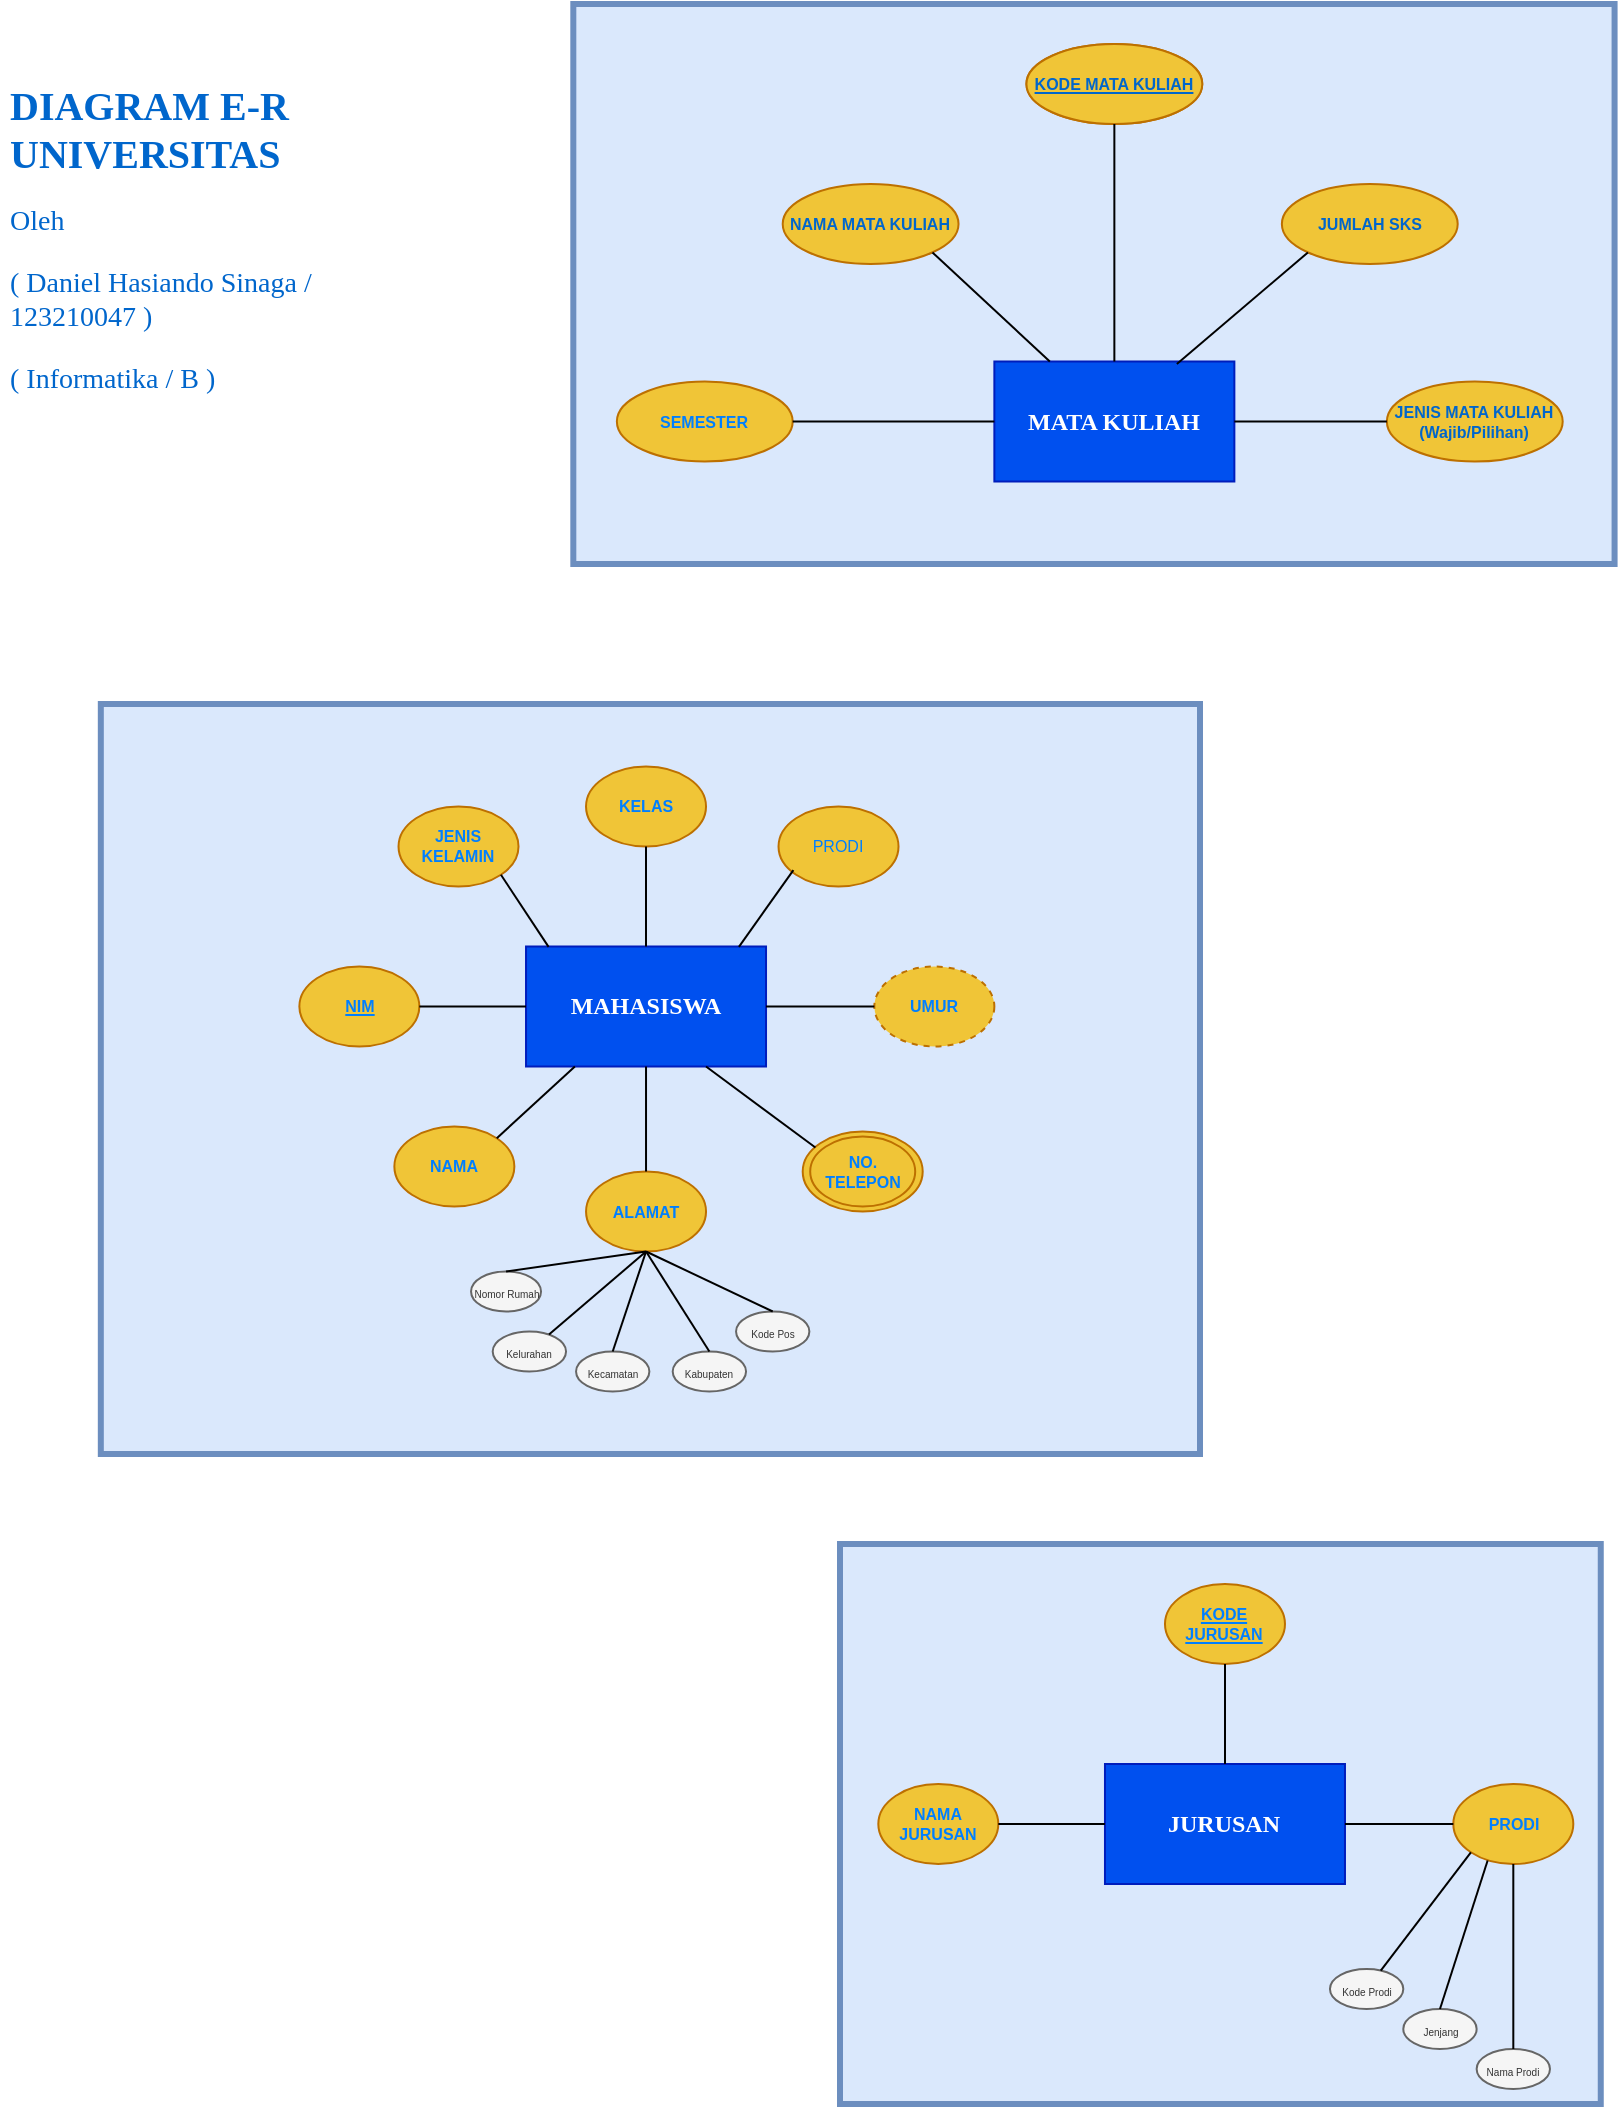 <mxfile version="15.2.1" type="github">
  <diagram id="YGRb14ayEF1kDPeHTtl0" name="Page-1">
    <mxGraphModel dx="1183" dy="704" grid="1" gridSize="10" guides="1" tooltips="1" connect="1" arrows="1" fold="1" page="1" pageScale="1" pageWidth="850" pageHeight="1100" math="0" shadow="0">
      <root>
        <mxCell id="0" />
        <mxCell id="1" parent="0" />
        <mxCell id="BNGxO91Nr3jjP6Xz5jxc-184" value="" style="rounded=0;whiteSpace=wrap;html=1;labelBackgroundColor=default;fontSize=7;fillColor=#dae8fc;strokeColor=#6c8ebf;strokeWidth=3;" vertex="1" parent="1">
          <mxGeometry x="440" y="790" width="380.38" height="280" as="geometry" />
        </mxCell>
        <mxCell id="BNGxO91Nr3jjP6Xz5jxc-183" value="" style="rounded=0;whiteSpace=wrap;html=1;labelBackgroundColor=default;fontSize=7;fillColor=#dae8fc;strokeColor=#6c8ebf;strokeWidth=3;" vertex="1" parent="1">
          <mxGeometry x="70.41" y="370" width="549.59" height="375" as="geometry" />
        </mxCell>
        <mxCell id="BNGxO91Nr3jjP6Xz5jxc-182" value="" style="rounded=0;whiteSpace=wrap;html=1;labelBackgroundColor=default;fontSize=7;fillColor=#dae8fc;strokeColor=#6c8ebf;strokeWidth=3;" vertex="1" parent="1">
          <mxGeometry x="306.66" y="20" width="520.63" height="280" as="geometry" />
        </mxCell>
        <mxCell id="ppUznr6c5s3xYXmo9qjN-1" value="MAHASISWA" style="rounded=0;whiteSpace=wrap;html=1;fillColor=#0050ef;strokeColor=#001DBC;fontColor=#ffffff;fontFamily=Verdana;fontStyle=1" parent="1" vertex="1">
          <mxGeometry x="283.01" y="491.25" width="120" height="60" as="geometry" />
        </mxCell>
        <mxCell id="ppUznr6c5s3xYXmo9qjN-67" value="NAMA" style="ellipse;whiteSpace=wrap;html=1;fontSize=8;strokeColor=#BD7000;fontColor=#007FFF;fillColor=#F0C537;fontStyle=1" parent="1" vertex="1">
          <mxGeometry x="217.18" y="581.25" width="60" height="40" as="geometry" />
        </mxCell>
        <mxCell id="ppUznr6c5s3xYXmo9qjN-68" value="&lt;u&gt;NIM&lt;/u&gt;" style="ellipse;whiteSpace=wrap;html=1;fontSize=8;strokeColor=#BD7000;fontColor=#007FFF;fillColor=#F0C537;fontStyle=1" parent="1" vertex="1">
          <mxGeometry x="169.68" y="501.25" width="60" height="40" as="geometry" />
        </mxCell>
        <mxCell id="ppUznr6c5s3xYXmo9qjN-69" value="JENIS KELAMIN" style="ellipse;whiteSpace=wrap;html=1;fontSize=8;strokeColor=#BD7000;fontColor=#007FFF;fillColor=#F0C537;fontStyle=1" parent="1" vertex="1">
          <mxGeometry x="219.26" y="421.25" width="60" height="40" as="geometry" />
        </mxCell>
        <mxCell id="ppUznr6c5s3xYXmo9qjN-70" value="ALAMAT" style="ellipse;whiteSpace=wrap;html=1;fontSize=8;strokeColor=#BD7000;fontColor=#007FFF;fillColor=#F0C537;fontStyle=1" parent="1" vertex="1">
          <mxGeometry x="313.02" y="603.75" width="60" height="40" as="geometry" />
        </mxCell>
        <mxCell id="ppUznr6c5s3xYXmo9qjN-71" value="" style="ellipse;whiteSpace=wrap;html=1;fontSize=8;strokeColor=#BD7000;fontColor=#007FFF;fillColor=#F0C537;" parent="1" vertex="1">
          <mxGeometry x="421.35" y="583.75" width="60" height="40" as="geometry" />
        </mxCell>
        <mxCell id="ppUznr6c5s3xYXmo9qjN-72" value="UMUR" style="ellipse;whiteSpace=wrap;html=1;fontSize=8;strokeColor=#BD7000;fontColor=#007FFF;fillColor=#F0C537;dashed=1;fontStyle=1" parent="1" vertex="1">
          <mxGeometry x="457.18" y="501.25" width="60" height="40" as="geometry" />
        </mxCell>
        <mxCell id="ppUznr6c5s3xYXmo9qjN-73" value="NO. TELEPON" style="ellipse;whiteSpace=wrap;html=1;fontSize=8;strokeColor=#BD7000;fontColor=#007FFF;fillColor=#F0C537;fontStyle=1" parent="1" vertex="1">
          <mxGeometry x="425.1" y="586.25" width="52.5" height="35" as="geometry" />
        </mxCell>
        <mxCell id="ppUznr6c5s3xYXmo9qjN-74" value="&lt;font style=&quot;font-size: 5px&quot;&gt;Nomor Rumah&lt;/font&gt;" style="ellipse;whiteSpace=wrap;html=1;fontSize=5;fillColor=#f5f5f5;strokeColor=#666666;fontColor=#333333;" parent="1" vertex="1">
          <mxGeometry x="255.52" y="653.75" width="35" height="20" as="geometry" />
        </mxCell>
        <mxCell id="ppUznr6c5s3xYXmo9qjN-77" value="" style="endArrow=none;html=1;fontSize=8;entryX=0.5;entryY=0;entryDx=0;entryDy=0;exitX=0.5;exitY=1;exitDx=0;exitDy=0;" parent="1" source="ppUznr6c5s3xYXmo9qjN-70" target="ppUznr6c5s3xYXmo9qjN-74" edge="1">
          <mxGeometry width="50" height="50" relative="1" as="geometry">
            <mxPoint x="347.6" y="748.75" as="sourcePoint" />
            <mxPoint x="337.6" y="918.75" as="targetPoint" />
          </mxGeometry>
        </mxCell>
        <mxCell id="ppUznr6c5s3xYXmo9qjN-78" value="Kode Pos" style="ellipse;whiteSpace=wrap;html=1;fontSize=5;fillColor=#f5f5f5;strokeColor=#666666;fontColor=#333333;" parent="1" vertex="1">
          <mxGeometry x="388.02" y="673.75" width="36.67" height="20" as="geometry" />
        </mxCell>
        <mxCell id="ppUznr6c5s3xYXmo9qjN-75" value="Kelurahan" style="ellipse;whiteSpace=wrap;html=1;fontSize=5;fillColor=#f5f5f5;strokeColor=#666666;fontColor=#333333;" parent="1" vertex="1">
          <mxGeometry x="266.35" y="683.75" width="36.67" height="20" as="geometry" />
        </mxCell>
        <mxCell id="ppUznr6c5s3xYXmo9qjN-79" value="" style="endArrow=none;html=1;fontSize=8;exitX=0.5;exitY=1;exitDx=0;exitDy=0;" parent="1" source="ppUznr6c5s3xYXmo9qjN-70" target="ppUznr6c5s3xYXmo9qjN-75" edge="1">
          <mxGeometry width="50" height="50" relative="1" as="geometry">
            <mxPoint x="343.02" y="643.75" as="sourcePoint" />
            <mxPoint x="366.02" y="683.75" as="targetPoint" />
          </mxGeometry>
        </mxCell>
        <mxCell id="ppUznr6c5s3xYXmo9qjN-80" value="" style="endArrow=none;html=1;fontSize=8;exitX=0.5;exitY=1;exitDx=0;exitDy=0;entryX=0.5;entryY=0;entryDx=0;entryDy=0;" parent="1" source="ppUznr6c5s3xYXmo9qjN-70" target="ppUznr6c5s3xYXmo9qjN-78" edge="1">
          <mxGeometry width="50" height="50" relative="1" as="geometry">
            <mxPoint x="353.02" y="653.75" as="sourcePoint" />
            <mxPoint x="354.241" y="673.753" as="targetPoint" />
          </mxGeometry>
        </mxCell>
        <mxCell id="ppUznr6c5s3xYXmo9qjN-81" value="Kecamatan" style="ellipse;whiteSpace=wrap;html=1;fontSize=5;fillColor=#f5f5f5;strokeColor=#666666;fontColor=#333333;" parent="1" vertex="1">
          <mxGeometry x="308.02" y="693.75" width="36.67" height="20" as="geometry" />
        </mxCell>
        <mxCell id="ppUznr6c5s3xYXmo9qjN-82" value="Kabupaten" style="ellipse;whiteSpace=wrap;html=1;fontSize=5;fillColor=#f5f5f5;strokeColor=#666666;fontColor=#333333;" parent="1" vertex="1">
          <mxGeometry x="356.35" y="693.75" width="36.67" height="20" as="geometry" />
        </mxCell>
        <mxCell id="ppUznr6c5s3xYXmo9qjN-83" value="" style="endArrow=none;html=1;fontSize=8;exitX=0.5;exitY=1;exitDx=0;exitDy=0;entryX=0.5;entryY=0;entryDx=0;entryDy=0;" parent="1" source="ppUznr6c5s3xYXmo9qjN-70" target="ppUznr6c5s3xYXmo9qjN-81" edge="1">
          <mxGeometry width="50" height="50" relative="1" as="geometry">
            <mxPoint x="353.02" y="653.75" as="sourcePoint" />
            <mxPoint x="304.528" y="695.313" as="targetPoint" />
          </mxGeometry>
        </mxCell>
        <mxCell id="ppUznr6c5s3xYXmo9qjN-84" value="" style="endArrow=none;html=1;fontSize=8;entryX=0.5;entryY=0;entryDx=0;entryDy=0;exitX=0.5;exitY=1;exitDx=0;exitDy=0;" parent="1" source="ppUznr6c5s3xYXmo9qjN-70" target="ppUznr6c5s3xYXmo9qjN-82" edge="1">
          <mxGeometry width="50" height="50" relative="1" as="geometry">
            <mxPoint x="338.02" y="643.75" as="sourcePoint" />
            <mxPoint x="336.355" y="703.75" as="targetPoint" />
          </mxGeometry>
        </mxCell>
        <mxCell id="BNGxO91Nr3jjP6Xz5jxc-1" value="KELAS" style="ellipse;whiteSpace=wrap;html=1;fontSize=8;strokeColor=#BD7000;fontColor=#007FFF;fillColor=#F0C537;fontStyle=1" vertex="1" parent="1">
          <mxGeometry x="313.01" y="401.25" width="60" height="40" as="geometry" />
        </mxCell>
        <mxCell id="BNGxO91Nr3jjP6Xz5jxc-2" value="PRODI" style="ellipse;whiteSpace=wrap;html=1;fontSize=8;strokeColor=#BD7000;fontColor=#007FFF;fillColor=#F0C537;" vertex="1" parent="1">
          <mxGeometry x="409.26" y="421.25" width="60" height="40" as="geometry" />
        </mxCell>
        <mxCell id="BNGxO91Nr3jjP6Xz5jxc-103" value="MATA KULIAH" style="rounded=0;whiteSpace=wrap;html=1;fillColor=#0050ef;strokeColor=#001DBC;fontColor=#ffffff;fontStyle=1;fontFamily=Verdana;" vertex="1" parent="1">
          <mxGeometry x="517.18" y="198.75" width="120" height="60" as="geometry" />
        </mxCell>
        <mxCell id="BNGxO91Nr3jjP6Xz5jxc-110" value="SEMESTER" style="ellipse;whiteSpace=wrap;html=1;fontSize=8;strokeColor=#BD7000;fontColor=#007FFF;fillColor=#F0C537;fontStyle=1" vertex="1" parent="1">
          <mxGeometry x="328.43" y="208.75" width="87.92" height="40" as="geometry" />
        </mxCell>
        <mxCell id="BNGxO91Nr3jjP6Xz5jxc-112" value="" style="endArrow=none;html=1;fontSize=8;entryX=0;entryY=0.5;entryDx=0;entryDy=0;exitX=1;exitY=0.5;exitDx=0;exitDy=0;" edge="1" parent="1" source="BNGxO91Nr3jjP6Xz5jxc-110" target="BNGxO91Nr3jjP6Xz5jxc-103">
          <mxGeometry width="50" height="50" relative="1" as="geometry">
            <mxPoint x="438.43" y="270" as="sourcePoint" />
            <mxPoint x="519.68" y="233.75" as="targetPoint" />
          </mxGeometry>
        </mxCell>
        <mxCell id="BNGxO91Nr3jjP6Xz5jxc-124" value="KODE_MATAKULIAH" style="ellipse;whiteSpace=wrap;html=1;fontSize=8;strokeColor=#BD7000;fontColor=#0066CC;fillColor=#F0C537;fontStyle=1;labelBackgroundColor=none;labelBorderColor=none;" vertex="1" parent="1">
          <mxGeometry x="533.22" y="40" width="87.92" height="40" as="geometry" />
        </mxCell>
        <mxCell id="BNGxO91Nr3jjP6Xz5jxc-125" value="&lt;u&gt;KODE MATA KULIAH&lt;/u&gt;" style="ellipse;whiteSpace=wrap;html=1;fontSize=8;strokeColor=#BD7000;fontColor=#0066CC;fillColor=#F0C537;fontStyle=1;labelBackgroundColor=none;labelBorderColor=none;" vertex="1" parent="1">
          <mxGeometry x="533.22" y="40" width="87.92" height="40" as="geometry" />
        </mxCell>
        <mxCell id="BNGxO91Nr3jjP6Xz5jxc-126" value="NAMA MATA KULIAH" style="ellipse;whiteSpace=wrap;html=1;fontSize=8;strokeColor=#BD7000;fontColor=#0066CC;fillColor=#F0C537;fontStyle=1;labelBackgroundColor=none;labelBorderColor=none;" vertex="1" parent="1">
          <mxGeometry x="411.35" y="110" width="87.92" height="40" as="geometry" />
        </mxCell>
        <mxCell id="BNGxO91Nr3jjP6Xz5jxc-127" value="JUMLAH SKS" style="ellipse;whiteSpace=wrap;html=1;fontSize=8;strokeColor=#BD7000;fontColor=#0066CC;fillColor=#F0C537;fontStyle=1;labelBackgroundColor=none;labelBorderColor=none;" vertex="1" parent="1">
          <mxGeometry x="660.93" y="110" width="87.92" height="40" as="geometry" />
        </mxCell>
        <mxCell id="BNGxO91Nr3jjP6Xz5jxc-128" value="JENIS MATA KULIAH&lt;br&gt;(Wajib/Pilihan)" style="ellipse;whiteSpace=wrap;html=1;fontSize=8;strokeColor=#BD7000;fontColor=#0066CC;fillColor=#F0C537;fontStyle=1;labelBackgroundColor=none;labelBorderColor=none;" vertex="1" parent="1">
          <mxGeometry x="713.43" y="208.75" width="87.92" height="40" as="geometry" />
        </mxCell>
        <mxCell id="BNGxO91Nr3jjP6Xz5jxc-129" value="" style="endArrow=none;html=1;fontSize=8;entryX=1;entryY=0.5;entryDx=0;entryDy=0;exitX=0;exitY=0.5;exitDx=0;exitDy=0;" edge="1" parent="1" source="BNGxO91Nr3jjP6Xz5jxc-128" target="BNGxO91Nr3jjP6Xz5jxc-103">
          <mxGeometry width="50" height="50" relative="1" as="geometry">
            <mxPoint x="415.72" y="238.75" as="sourcePoint" />
            <mxPoint x="527.18" y="238.75" as="targetPoint" />
          </mxGeometry>
        </mxCell>
        <mxCell id="BNGxO91Nr3jjP6Xz5jxc-130" value="" style="endArrow=none;html=1;fontSize=8;exitX=1;exitY=1;exitDx=0;exitDy=0;" edge="1" parent="1" source="BNGxO91Nr3jjP6Xz5jxc-126" target="BNGxO91Nr3jjP6Xz5jxc-103">
          <mxGeometry width="50" height="50" relative="1" as="geometry">
            <mxPoint x="426.35" y="238.75" as="sourcePoint" />
            <mxPoint x="527.18" y="238.75" as="targetPoint" />
          </mxGeometry>
        </mxCell>
        <mxCell id="BNGxO91Nr3jjP6Xz5jxc-131" value="" style="endArrow=none;html=1;fontSize=8;exitX=0;exitY=1;exitDx=0;exitDy=0;" edge="1" parent="1" source="BNGxO91Nr3jjP6Xz5jxc-127">
          <mxGeometry width="50" height="50" relative="1" as="geometry">
            <mxPoint x="496.049" y="154.297" as="sourcePoint" />
            <mxPoint x="608.43" y="200" as="targetPoint" />
          </mxGeometry>
        </mxCell>
        <mxCell id="BNGxO91Nr3jjP6Xz5jxc-132" value="" style="endArrow=none;html=1;fontSize=8;exitX=0.5;exitY=1;exitDx=0;exitDy=0;entryX=0.5;entryY=0;entryDx=0;entryDy=0;" edge="1" parent="1" source="BNGxO91Nr3jjP6Xz5jxc-125" target="BNGxO91Nr3jjP6Xz5jxc-103">
          <mxGeometry width="50" height="50" relative="1" as="geometry">
            <mxPoint x="684.151" y="154.297" as="sourcePoint" />
            <mxPoint x="618.43" y="210" as="targetPoint" />
          </mxGeometry>
        </mxCell>
        <mxCell id="BNGxO91Nr3jjP6Xz5jxc-133" value="" style="endArrow=none;html=1;fontSize=8;entryX=0.5;entryY=0;entryDx=0;entryDy=0;" edge="1" parent="1" source="ppUznr6c5s3xYXmo9qjN-1" target="ppUznr6c5s3xYXmo9qjN-70">
          <mxGeometry width="50" height="50" relative="1" as="geometry">
            <mxPoint x="353.02" y="653.75" as="sourcePoint" />
            <mxPoint x="416.355" y="683.75" as="targetPoint" />
          </mxGeometry>
        </mxCell>
        <mxCell id="BNGxO91Nr3jjP6Xz5jxc-134" value="" style="endArrow=none;html=1;fontSize=8;exitX=0.75;exitY=1;exitDx=0;exitDy=0;entryX=0.106;entryY=0.2;entryDx=0;entryDy=0;entryPerimeter=0;" edge="1" parent="1" source="ppUznr6c5s3xYXmo9qjN-1" target="ppUznr6c5s3xYXmo9qjN-71">
          <mxGeometry width="50" height="50" relative="1" as="geometry">
            <mxPoint x="353.01" y="561.25" as="sourcePoint" />
            <mxPoint x="429.68" y="591.25" as="targetPoint" />
          </mxGeometry>
        </mxCell>
        <mxCell id="BNGxO91Nr3jjP6Xz5jxc-135" value="" style="endArrow=none;html=1;fontSize=8;exitX=0.5;exitY=1;exitDx=0;exitDy=0;entryX=0.5;entryY=0;entryDx=0;entryDy=0;" edge="1" parent="1" source="BNGxO91Nr3jjP6Xz5jxc-1" target="ppUznr6c5s3xYXmo9qjN-1">
          <mxGeometry width="50" height="50" relative="1" as="geometry">
            <mxPoint x="363.01" y="571.25" as="sourcePoint" />
            <mxPoint x="363.02" y="623.75" as="targetPoint" />
          </mxGeometry>
        </mxCell>
        <mxCell id="BNGxO91Nr3jjP6Xz5jxc-136" value="" style="endArrow=none;html=1;fontSize=8;exitX=0.124;exitY=0.795;exitDx=0;exitDy=0;entryX=0.887;entryY=0.003;entryDx=0;entryDy=0;exitPerimeter=0;entryPerimeter=0;" edge="1" parent="1" source="BNGxO91Nr3jjP6Xz5jxc-2" target="ppUznr6c5s3xYXmo9qjN-1">
          <mxGeometry width="50" height="50" relative="1" as="geometry">
            <mxPoint x="373.01" y="581.25" as="sourcePoint" />
            <mxPoint x="373.02" y="633.75" as="targetPoint" />
          </mxGeometry>
        </mxCell>
        <mxCell id="BNGxO91Nr3jjP6Xz5jxc-137" value="" style="endArrow=none;html=1;fontSize=8;exitX=1;exitY=0.5;exitDx=0;exitDy=0;entryX=0;entryY=0.5;entryDx=0;entryDy=0;" edge="1" parent="1" source="ppUznr6c5s3xYXmo9qjN-1" target="ppUznr6c5s3xYXmo9qjN-72">
          <mxGeometry width="50" height="50" relative="1" as="geometry">
            <mxPoint x="383.01" y="591.25" as="sourcePoint" />
            <mxPoint x="383.02" y="643.75" as="targetPoint" />
          </mxGeometry>
        </mxCell>
        <mxCell id="BNGxO91Nr3jjP6Xz5jxc-138" value="" style="endArrow=none;html=1;fontSize=8;exitX=1;exitY=1;exitDx=0;exitDy=0;entryX=0.094;entryY=0.003;entryDx=0;entryDy=0;entryPerimeter=0;" edge="1" parent="1" source="ppUznr6c5s3xYXmo9qjN-69" target="ppUznr6c5s3xYXmo9qjN-1">
          <mxGeometry width="50" height="50" relative="1" as="geometry">
            <mxPoint x="326.07" y="561.25" as="sourcePoint" />
            <mxPoint x="326.08" y="613.75" as="targetPoint" />
          </mxGeometry>
        </mxCell>
        <mxCell id="BNGxO91Nr3jjP6Xz5jxc-139" value="" style="endArrow=none;html=1;fontSize=8;exitX=0.5;exitY=1;exitDx=0;exitDy=0;entryX=1;entryY=0;entryDx=0;entryDy=0;" edge="1" parent="1" target="ppUznr6c5s3xYXmo9qjN-67">
          <mxGeometry width="50" height="50" relative="1" as="geometry">
            <mxPoint x="307.45" y="551.25" as="sourcePoint" />
            <mxPoint x="307.46" y="603.75" as="targetPoint" />
          </mxGeometry>
        </mxCell>
        <mxCell id="BNGxO91Nr3jjP6Xz5jxc-141" value="" style="endArrow=none;html=1;fontSize=8;exitX=1;exitY=0.5;exitDx=0;exitDy=0;entryX=0;entryY=0.5;entryDx=0;entryDy=0;" edge="1" parent="1" source="ppUznr6c5s3xYXmo9qjN-68" target="ppUznr6c5s3xYXmo9qjN-1">
          <mxGeometry width="50" height="50" relative="1" as="geometry">
            <mxPoint x="280.473" y="465.392" as="sourcePoint" />
            <mxPoint x="304.29" y="501.43" as="targetPoint" />
          </mxGeometry>
        </mxCell>
        <mxCell id="BNGxO91Nr3jjP6Xz5jxc-143" value="JURUSAN" style="rounded=0;whiteSpace=wrap;html=1;fillColor=#0050ef;strokeColor=#001DBC;fontColor=#ffffff;fontFamily=Verdana;fontStyle=1" vertex="1" parent="1">
          <mxGeometry x="572.49" y="900" width="120" height="60" as="geometry" />
        </mxCell>
        <mxCell id="BNGxO91Nr3jjP6Xz5jxc-145" value="&lt;b&gt;NAMA JURUSAN&lt;/b&gt;" style="ellipse;whiteSpace=wrap;html=1;fontSize=8;strokeColor=#BD7000;fontColor=#007FFF;fillColor=#F0C537;" vertex="1" parent="1">
          <mxGeometry x="459.16" y="910" width="60" height="40" as="geometry" />
        </mxCell>
        <mxCell id="BNGxO91Nr3jjP6Xz5jxc-149" value="&lt;b&gt;PRODI&lt;/b&gt;" style="ellipse;whiteSpace=wrap;html=1;fontSize=8;strokeColor=#BD7000;fontColor=#007FFF;fillColor=#F0C537;" vertex="1" parent="1">
          <mxGeometry x="746.66" y="910" width="60" height="40" as="geometry" />
        </mxCell>
        <mxCell id="BNGxO91Nr3jjP6Xz5jxc-164" value="Kode Prodi" style="ellipse;whiteSpace=wrap;html=1;fontSize=5;fillColor=#f5f5f5;strokeColor=#666666;fontColor=#333333;" vertex="1" parent="1">
          <mxGeometry x="684.98" y="1002.5" width="36.67" height="20" as="geometry" />
        </mxCell>
        <mxCell id="BNGxO91Nr3jjP6Xz5jxc-165" value="" style="endArrow=none;html=1;fontSize=8;exitX=0;exitY=1;exitDx=0;exitDy=0;" edge="1" parent="1" target="BNGxO91Nr3jjP6Xz5jxc-164" source="BNGxO91Nr3jjP6Xz5jxc-149">
          <mxGeometry width="50" height="50" relative="1" as="geometry">
            <mxPoint x="668.97" y="982.5" as="sourcePoint" />
            <mxPoint x="691.97" y="1022.5" as="targetPoint" />
          </mxGeometry>
        </mxCell>
        <mxCell id="BNGxO91Nr3jjP6Xz5jxc-167" value="Jenjang" style="ellipse;whiteSpace=wrap;html=1;fontSize=5;fillColor=#f5f5f5;strokeColor=#666666;fontColor=#333333;" vertex="1" parent="1">
          <mxGeometry x="721.65" y="1022.5" width="36.67" height="20" as="geometry" />
        </mxCell>
        <mxCell id="BNGxO91Nr3jjP6Xz5jxc-168" value="Nama Prodi" style="ellipse;whiteSpace=wrap;html=1;fontSize=5;fillColor=#f5f5f5;strokeColor=#666666;fontColor=#333333;" vertex="1" parent="1">
          <mxGeometry x="758.32" y="1042.5" width="36.67" height="20" as="geometry" />
        </mxCell>
        <mxCell id="BNGxO91Nr3jjP6Xz5jxc-169" value="" style="endArrow=none;html=1;fontSize=8;exitX=0.286;exitY=0.957;exitDx=0;exitDy=0;entryX=0.5;entryY=0;entryDx=0;entryDy=0;exitPerimeter=0;" edge="1" parent="1" target="BNGxO91Nr3jjP6Xz5jxc-167" source="BNGxO91Nr3jjP6Xz5jxc-149">
          <mxGeometry width="50" height="50" relative="1" as="geometry">
            <mxPoint x="668.97" y="982.5" as="sourcePoint" />
            <mxPoint x="630.478" y="1034.063" as="targetPoint" />
          </mxGeometry>
        </mxCell>
        <mxCell id="BNGxO91Nr3jjP6Xz5jxc-170" value="" style="endArrow=none;html=1;fontSize=8;entryX=0.5;entryY=0;entryDx=0;entryDy=0;exitX=0.5;exitY=1;exitDx=0;exitDy=0;" edge="1" parent="1" target="BNGxO91Nr3jjP6Xz5jxc-168" source="BNGxO91Nr3jjP6Xz5jxc-149">
          <mxGeometry width="50" height="50" relative="1" as="geometry">
            <mxPoint x="668.97" y="982.5" as="sourcePoint" />
            <mxPoint x="662.305" y="1042.5" as="targetPoint" />
          </mxGeometry>
        </mxCell>
        <mxCell id="BNGxO91Nr3jjP6Xz5jxc-171" value="&lt;b&gt;&lt;u&gt;KODE JURUSAN&lt;/u&gt;&lt;/b&gt;" style="ellipse;whiteSpace=wrap;html=1;fontSize=8;strokeColor=#BD7000;fontColor=#007FFF;fillColor=#F0C537;" vertex="1" parent="1">
          <mxGeometry x="602.49" y="810" width="60" height="40" as="geometry" />
        </mxCell>
        <mxCell id="BNGxO91Nr3jjP6Xz5jxc-175" value="" style="endArrow=none;html=1;fontSize=8;exitX=0.5;exitY=1;exitDx=0;exitDy=0;entryX=0.5;entryY=0;entryDx=0;entryDy=0;" edge="1" parent="1" source="BNGxO91Nr3jjP6Xz5jxc-171" target="BNGxO91Nr3jjP6Xz5jxc-143">
          <mxGeometry width="50" height="50" relative="1" as="geometry">
            <mxPoint x="652.49" y="980" as="sourcePoint" />
            <mxPoint x="652.5" y="1032.5" as="targetPoint" />
          </mxGeometry>
        </mxCell>
        <mxCell id="BNGxO91Nr3jjP6Xz5jxc-177" value="" style="endArrow=none;html=1;fontSize=8;exitX=1;exitY=0.5;exitDx=0;exitDy=0;entryX=0;entryY=0.5;entryDx=0;entryDy=0;" edge="1" parent="1" source="BNGxO91Nr3jjP6Xz5jxc-143" target="BNGxO91Nr3jjP6Xz5jxc-149">
          <mxGeometry width="50" height="50" relative="1" as="geometry">
            <mxPoint x="672.49" y="1000" as="sourcePoint" />
            <mxPoint x="672.5" y="1052.5" as="targetPoint" />
          </mxGeometry>
        </mxCell>
        <mxCell id="BNGxO91Nr3jjP6Xz5jxc-180" value="" style="endArrow=none;html=1;fontSize=8;exitX=1;exitY=0.5;exitDx=0;exitDy=0;entryX=0;entryY=0.5;entryDx=0;entryDy=0;" edge="1" parent="1" source="BNGxO91Nr3jjP6Xz5jxc-145" target="BNGxO91Nr3jjP6Xz5jxc-143">
          <mxGeometry width="50" height="50" relative="1" as="geometry">
            <mxPoint x="569.953" y="874.142" as="sourcePoint" />
            <mxPoint x="593.77" y="910.18" as="targetPoint" />
          </mxGeometry>
        </mxCell>
        <mxCell id="BNGxO91Nr3jjP6Xz5jxc-186" value="&lt;p style=&quot;line-height: 1220%&quot;&gt;&lt;/p&gt;&lt;h1&gt;&lt;font style=&quot;font-size: 20px&quot;&gt;DIAGRAM E-R UNIVERSITAS&lt;/font&gt;&lt;/h1&gt;&lt;p style=&quot;font-size: 14px&quot;&gt;&lt;font style=&quot;font-size: 14px&quot;&gt;Oleh&lt;/font&gt;&lt;/p&gt;&lt;p style=&quot;font-size: 14px&quot;&gt;&lt;font style=&quot;font-size: 14px&quot;&gt;( Daniel Hasiando Sinaga / 123210047 )&lt;/font&gt;&lt;/p&gt;&lt;p style=&quot;font-size: 14px&quot;&gt;&lt;font style=&quot;font-size: 14px&quot;&gt;( Informatika / B )&lt;/font&gt;&lt;/p&gt;&lt;p&gt;&lt;/p&gt;" style="text;html=1;strokeColor=none;fillColor=none;spacing=5;spacingTop=-20;whiteSpace=wrap;overflow=hidden;rounded=0;labelBackgroundColor=default;fontFamily=Verdana;fontSize=7;fontColor=#0066CC;" vertex="1" parent="1">
          <mxGeometry x="20" y="60" width="220" height="210" as="geometry" />
        </mxCell>
      </root>
    </mxGraphModel>
  </diagram>
</mxfile>
